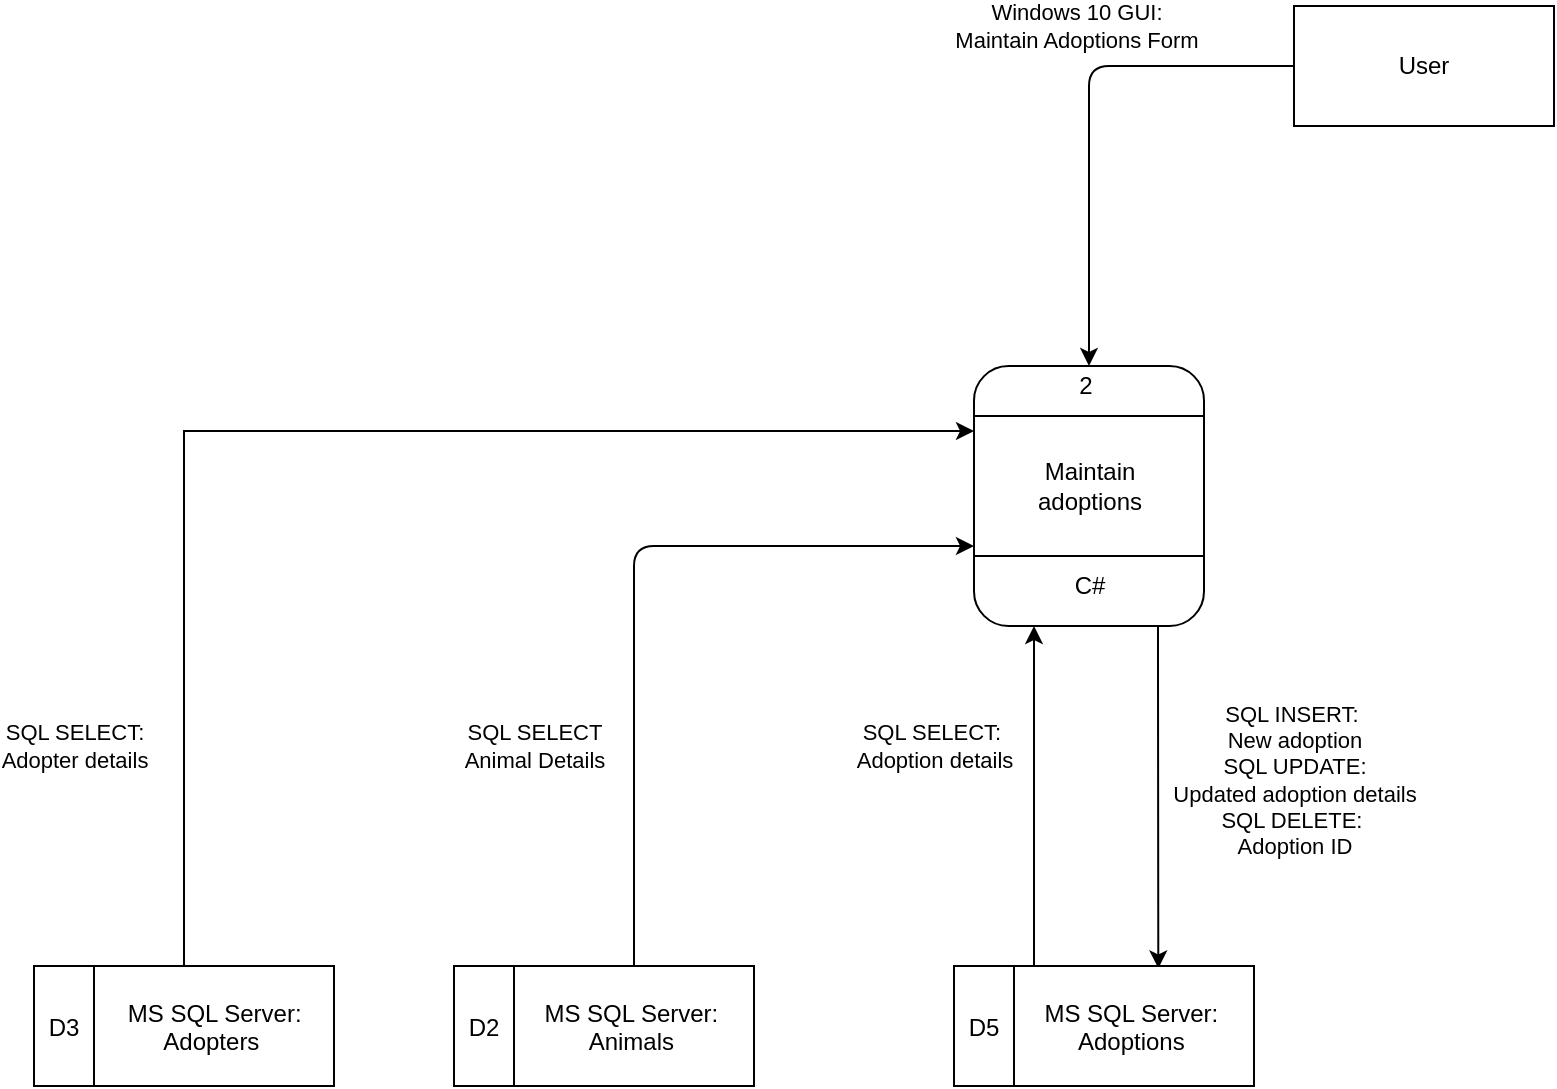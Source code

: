 <mxfile version="15.2.7" type="device"><diagram id="XBd7d5YteFe00KuqPdvq" name="Page-1"><mxGraphModel dx="1702" dy="494" grid="1" gridSize="10" guides="1" tooltips="1" connect="1" arrows="1" fold="1" page="1" pageScale="1" pageWidth="850" pageHeight="1100" math="0" shadow="0"><root><mxCell id="0"/><mxCell id="1" parent="0"/><mxCell id="fjbQaEtIzUFYVxCELTpN-1" value="Windows 10 GUI:&lt;br&gt;Maintain Adoptions Form" style="edgeStyle=orthogonalEdgeStyle;rounded=1;orthogonalLoop=1;jettySize=auto;html=1;entryX=0.5;entryY=0;entryDx=0;entryDy=0;" parent="1" source="fjbQaEtIzUFYVxCELTpN-2" target="fjbQaEtIzUFYVxCELTpN-4" edge="1"><mxGeometry x="-0.188" y="-21" relative="1" as="geometry"><mxPoint x="14" y="-20" as="offset"/></mxGeometry></mxCell><mxCell id="fjbQaEtIzUFYVxCELTpN-2" value="User" style="rounded=0;whiteSpace=wrap;html=1;" parent="1" vertex="1"><mxGeometry x="590" y="90" width="130" height="60" as="geometry"/></mxCell><mxCell id="fjbQaEtIzUFYVxCELTpN-3" value="" style="group" parent="1" vertex="1" connectable="0"><mxGeometry x="430" y="270" width="115" height="130" as="geometry"/></mxCell><mxCell id="fjbQaEtIzUFYVxCELTpN-4" value="" style="rounded=1;whiteSpace=wrap;html=1;" parent="fjbQaEtIzUFYVxCELTpN-3" vertex="1"><mxGeometry width="115" height="130" as="geometry"/></mxCell><mxCell id="fjbQaEtIzUFYVxCELTpN-5" value="" style="line;strokeWidth=1;rotatable=0;dashed=0;labelPosition=right;align=left;verticalAlign=middle;spacingTop=0;spacingLeft=6;points=[];portConstraint=eastwest;" parent="fjbQaEtIzUFYVxCELTpN-3" vertex="1"><mxGeometry y="20" width="115" height="10" as="geometry"/></mxCell><mxCell id="fjbQaEtIzUFYVxCELTpN-6" value="2" style="text;html=1;strokeColor=none;fillColor=none;align=center;verticalAlign=middle;whiteSpace=wrap;rounded=0;" parent="fjbQaEtIzUFYVxCELTpN-3" vertex="1"><mxGeometry x="35.5" width="40" height="20" as="geometry"/></mxCell><mxCell id="fjbQaEtIzUFYVxCELTpN-7" value="" style="line;strokeWidth=1;rotatable=0;dashed=0;labelPosition=right;align=left;verticalAlign=middle;spacingTop=0;spacingLeft=6;points=[];portConstraint=eastwest;" parent="fjbQaEtIzUFYVxCELTpN-3" vertex="1"><mxGeometry y="90" width="115" height="10" as="geometry"/></mxCell><mxCell id="fjbQaEtIzUFYVxCELTpN-8" value="C#" style="text;html=1;strokeColor=none;fillColor=none;align=center;verticalAlign=middle;whiteSpace=wrap;rounded=0;" parent="fjbQaEtIzUFYVxCELTpN-3" vertex="1"><mxGeometry x="37.5" y="100" width="40" height="20" as="geometry"/></mxCell><mxCell id="fjbQaEtIzUFYVxCELTpN-9" value="Maintain adoptions" style="text;html=1;strokeColor=none;fillColor=none;align=center;verticalAlign=middle;whiteSpace=wrap;rounded=0;" parent="fjbQaEtIzUFYVxCELTpN-3" vertex="1"><mxGeometry x="37.5" y="50" width="40" height="20" as="geometry"/></mxCell><mxCell id="fjbQaEtIzUFYVxCELTpN-10" value="SQL SELECT:&amp;nbsp;&lt;br&gt;Adoption details" style="edgeStyle=orthogonalEdgeStyle;rounded=1;orthogonalLoop=1;jettySize=auto;html=1;" parent="1" source="fjbQaEtIzUFYVxCELTpN-13" target="fjbQaEtIzUFYVxCELTpN-4" edge="1"><mxGeometry x="0.294" y="50" relative="1" as="geometry"><Array as="points"><mxPoint x="460" y="470"/><mxPoint x="460" y="470"/></Array><mxPoint as="offset"/></mxGeometry></mxCell><mxCell id="fjbQaEtIzUFYVxCELTpN-11" value="SQL INSERT:&amp;nbsp;&lt;br&gt;New adoption&lt;br&gt;SQL UPDATE:&lt;br&gt;Updated adoption details&lt;br&gt;SQL DELETE:&amp;nbsp;&lt;br&gt;Adoption ID" style="edgeStyle=orthogonalEdgeStyle;rounded=1;orthogonalLoop=1;jettySize=auto;html=1;entryX=0.681;entryY=0.02;entryDx=0;entryDy=0;entryPerimeter=0;" parent="1" source="fjbQaEtIzUFYVxCELTpN-4" target="fjbQaEtIzUFYVxCELTpN-13" edge="1"><mxGeometry x="-0.099" y="68" relative="1" as="geometry"><Array as="points"><mxPoint x="522" y="420"/><mxPoint x="522" y="420"/></Array><mxPoint as="offset"/></mxGeometry></mxCell><mxCell id="fjbQaEtIzUFYVxCELTpN-12" value="" style="group" parent="1" vertex="1" connectable="0"><mxGeometry x="420" y="570" width="150" height="60" as="geometry"/></mxCell><mxCell id="fjbQaEtIzUFYVxCELTpN-13" value="" style="rounded=0;whiteSpace=wrap;html=1;" parent="fjbQaEtIzUFYVxCELTpN-12" vertex="1"><mxGeometry width="150" height="60" as="geometry"/></mxCell><mxCell id="fjbQaEtIzUFYVxCELTpN-14" value="                MS SQL Server:&#10;                Adoptions" style="shape=partialRectangle;fillColor=none;align=center;verticalAlign=middle;strokeColor=none;spacingLeft=34;rotatable=0;points=[[0,0.5],[1,0.5]];portConstraint=eastwest;dropTarget=0;" parent="fjbQaEtIzUFYVxCELTpN-12" vertex="1"><mxGeometry width="90" height="60" as="geometry"/></mxCell><mxCell id="fjbQaEtIzUFYVxCELTpN-15" value="D5" style="shape=partialRectangle;top=0;left=0;bottom=0;fillColor=none;stokeWidth=1;align=center;verticalAlign=middle;spacingLeft=4;spacingRight=4;overflow=hidden;rotatable=0;points=[];portConstraint=eastwest;part=1;" parent="fjbQaEtIzUFYVxCELTpN-14" vertex="1" connectable="0"><mxGeometry width="30" height="60" as="geometry"/></mxCell><mxCell id="fjbQaEtIzUFYVxCELTpN-16" value="" style="group" parent="1" vertex="1" connectable="0"><mxGeometry x="170" y="570" width="150" height="60" as="geometry"/></mxCell><mxCell id="fjbQaEtIzUFYVxCELTpN-17" value="" style="rounded=0;whiteSpace=wrap;html=1;" parent="fjbQaEtIzUFYVxCELTpN-16" vertex="1"><mxGeometry width="150" height="60" as="geometry"/></mxCell><mxCell id="fjbQaEtIzUFYVxCELTpN-18" value="                MS SQL Server:&#10;                Animals" style="shape=partialRectangle;fillColor=none;align=center;verticalAlign=middle;strokeColor=none;spacingLeft=34;rotatable=0;points=[[0,0.5],[1,0.5]];portConstraint=eastwest;dropTarget=0;" parent="fjbQaEtIzUFYVxCELTpN-16" vertex="1"><mxGeometry width="90" height="60" as="geometry"/></mxCell><mxCell id="fjbQaEtIzUFYVxCELTpN-19" value="D2" style="shape=partialRectangle;top=0;left=0;bottom=0;fillColor=none;stokeWidth=1;align=center;verticalAlign=middle;spacingLeft=4;spacingRight=4;overflow=hidden;rotatable=0;points=[];portConstraint=eastwest;part=1;" parent="fjbQaEtIzUFYVxCELTpN-18" vertex="1" connectable="0"><mxGeometry width="30" height="60" as="geometry"/></mxCell><mxCell id="fjbQaEtIzUFYVxCELTpN-20" value="SQL SELECT&lt;br&gt;Animal Details" style="edgeStyle=orthogonalEdgeStyle;rounded=1;orthogonalLoop=1;jettySize=auto;html=1;" parent="1" source="fjbQaEtIzUFYVxCELTpN-17" target="fjbQaEtIzUFYVxCELTpN-4" edge="1"><mxGeometry x="-0.421" y="50" relative="1" as="geometry"><mxPoint x="430" y="310" as="targetPoint"/><Array as="points"><mxPoint x="260" y="360"/></Array><mxPoint as="offset"/></mxGeometry></mxCell><mxCell id="fjbQaEtIzUFYVxCELTpN-23" value="" style="group" parent="1" vertex="1" connectable="0"><mxGeometry x="-40" y="570" width="150" height="60" as="geometry"/></mxCell><mxCell id="fjbQaEtIzUFYVxCELTpN-24" value="" style="rounded=0;whiteSpace=wrap;html=1;" parent="fjbQaEtIzUFYVxCELTpN-23" vertex="1"><mxGeometry width="150" height="60" as="geometry"/></mxCell><mxCell id="fjbQaEtIzUFYVxCELTpN-25" value="                 MS SQL Server:&#10;                Adopters" style="shape=partialRectangle;fillColor=none;align=center;verticalAlign=middle;strokeColor=none;spacingLeft=34;rotatable=0;points=[[0,0.5],[1,0.5]];portConstraint=eastwest;dropTarget=0;" parent="fjbQaEtIzUFYVxCELTpN-23" vertex="1"><mxGeometry width="90" height="60" as="geometry"/></mxCell><mxCell id="fjbQaEtIzUFYVxCELTpN-26" value="D3" style="shape=partialRectangle;top=0;left=0;bottom=0;fillColor=none;stokeWidth=1;align=center;verticalAlign=middle;spacingLeft=4;spacingRight=4;overflow=hidden;rotatable=0;points=[];portConstraint=eastwest;part=1;" parent="fjbQaEtIzUFYVxCELTpN-25" vertex="1" connectable="0"><mxGeometry width="30" height="60" as="geometry"/></mxCell><mxCell id="fjbQaEtIzUFYVxCELTpN-27" value="SQL SELECT:&lt;br&gt;Adopter details" style="edgeStyle=orthogonalEdgeStyle;rounded=0;orthogonalLoop=1;jettySize=auto;html=1;entryX=0;entryY=0.25;entryDx=0;entryDy=0;" parent="1" source="fjbQaEtIzUFYVxCELTpN-24" target="fjbQaEtIzUFYVxCELTpN-4" edge="1"><mxGeometry x="-0.668" y="55" relative="1" as="geometry"><Array as="points"><mxPoint x="35" y="303"/></Array><mxPoint as="offset"/></mxGeometry></mxCell></root></mxGraphModel></diagram></mxfile>